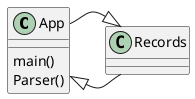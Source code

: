 @startuml
'https://plantuml.com/class-diagram
class App{
main()
Parser()
}
class Records{
}
App <|- Records
Records <|- App
@enduml